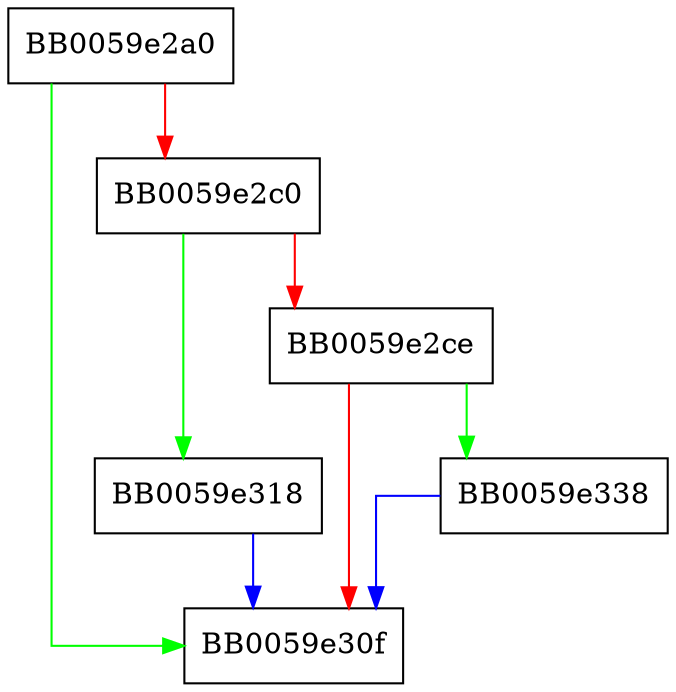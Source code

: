 digraph ossl_decoder_cache_new {
  node [shape="box"];
  graph [splines=ortho];
  BB0059e2a0 -> BB0059e30f [color="green"];
  BB0059e2a0 -> BB0059e2c0 [color="red"];
  BB0059e2c0 -> BB0059e318 [color="green"];
  BB0059e2c0 -> BB0059e2ce [color="red"];
  BB0059e2ce -> BB0059e338 [color="green"];
  BB0059e2ce -> BB0059e30f [color="red"];
  BB0059e318 -> BB0059e30f [color="blue"];
  BB0059e338 -> BB0059e30f [color="blue"];
}